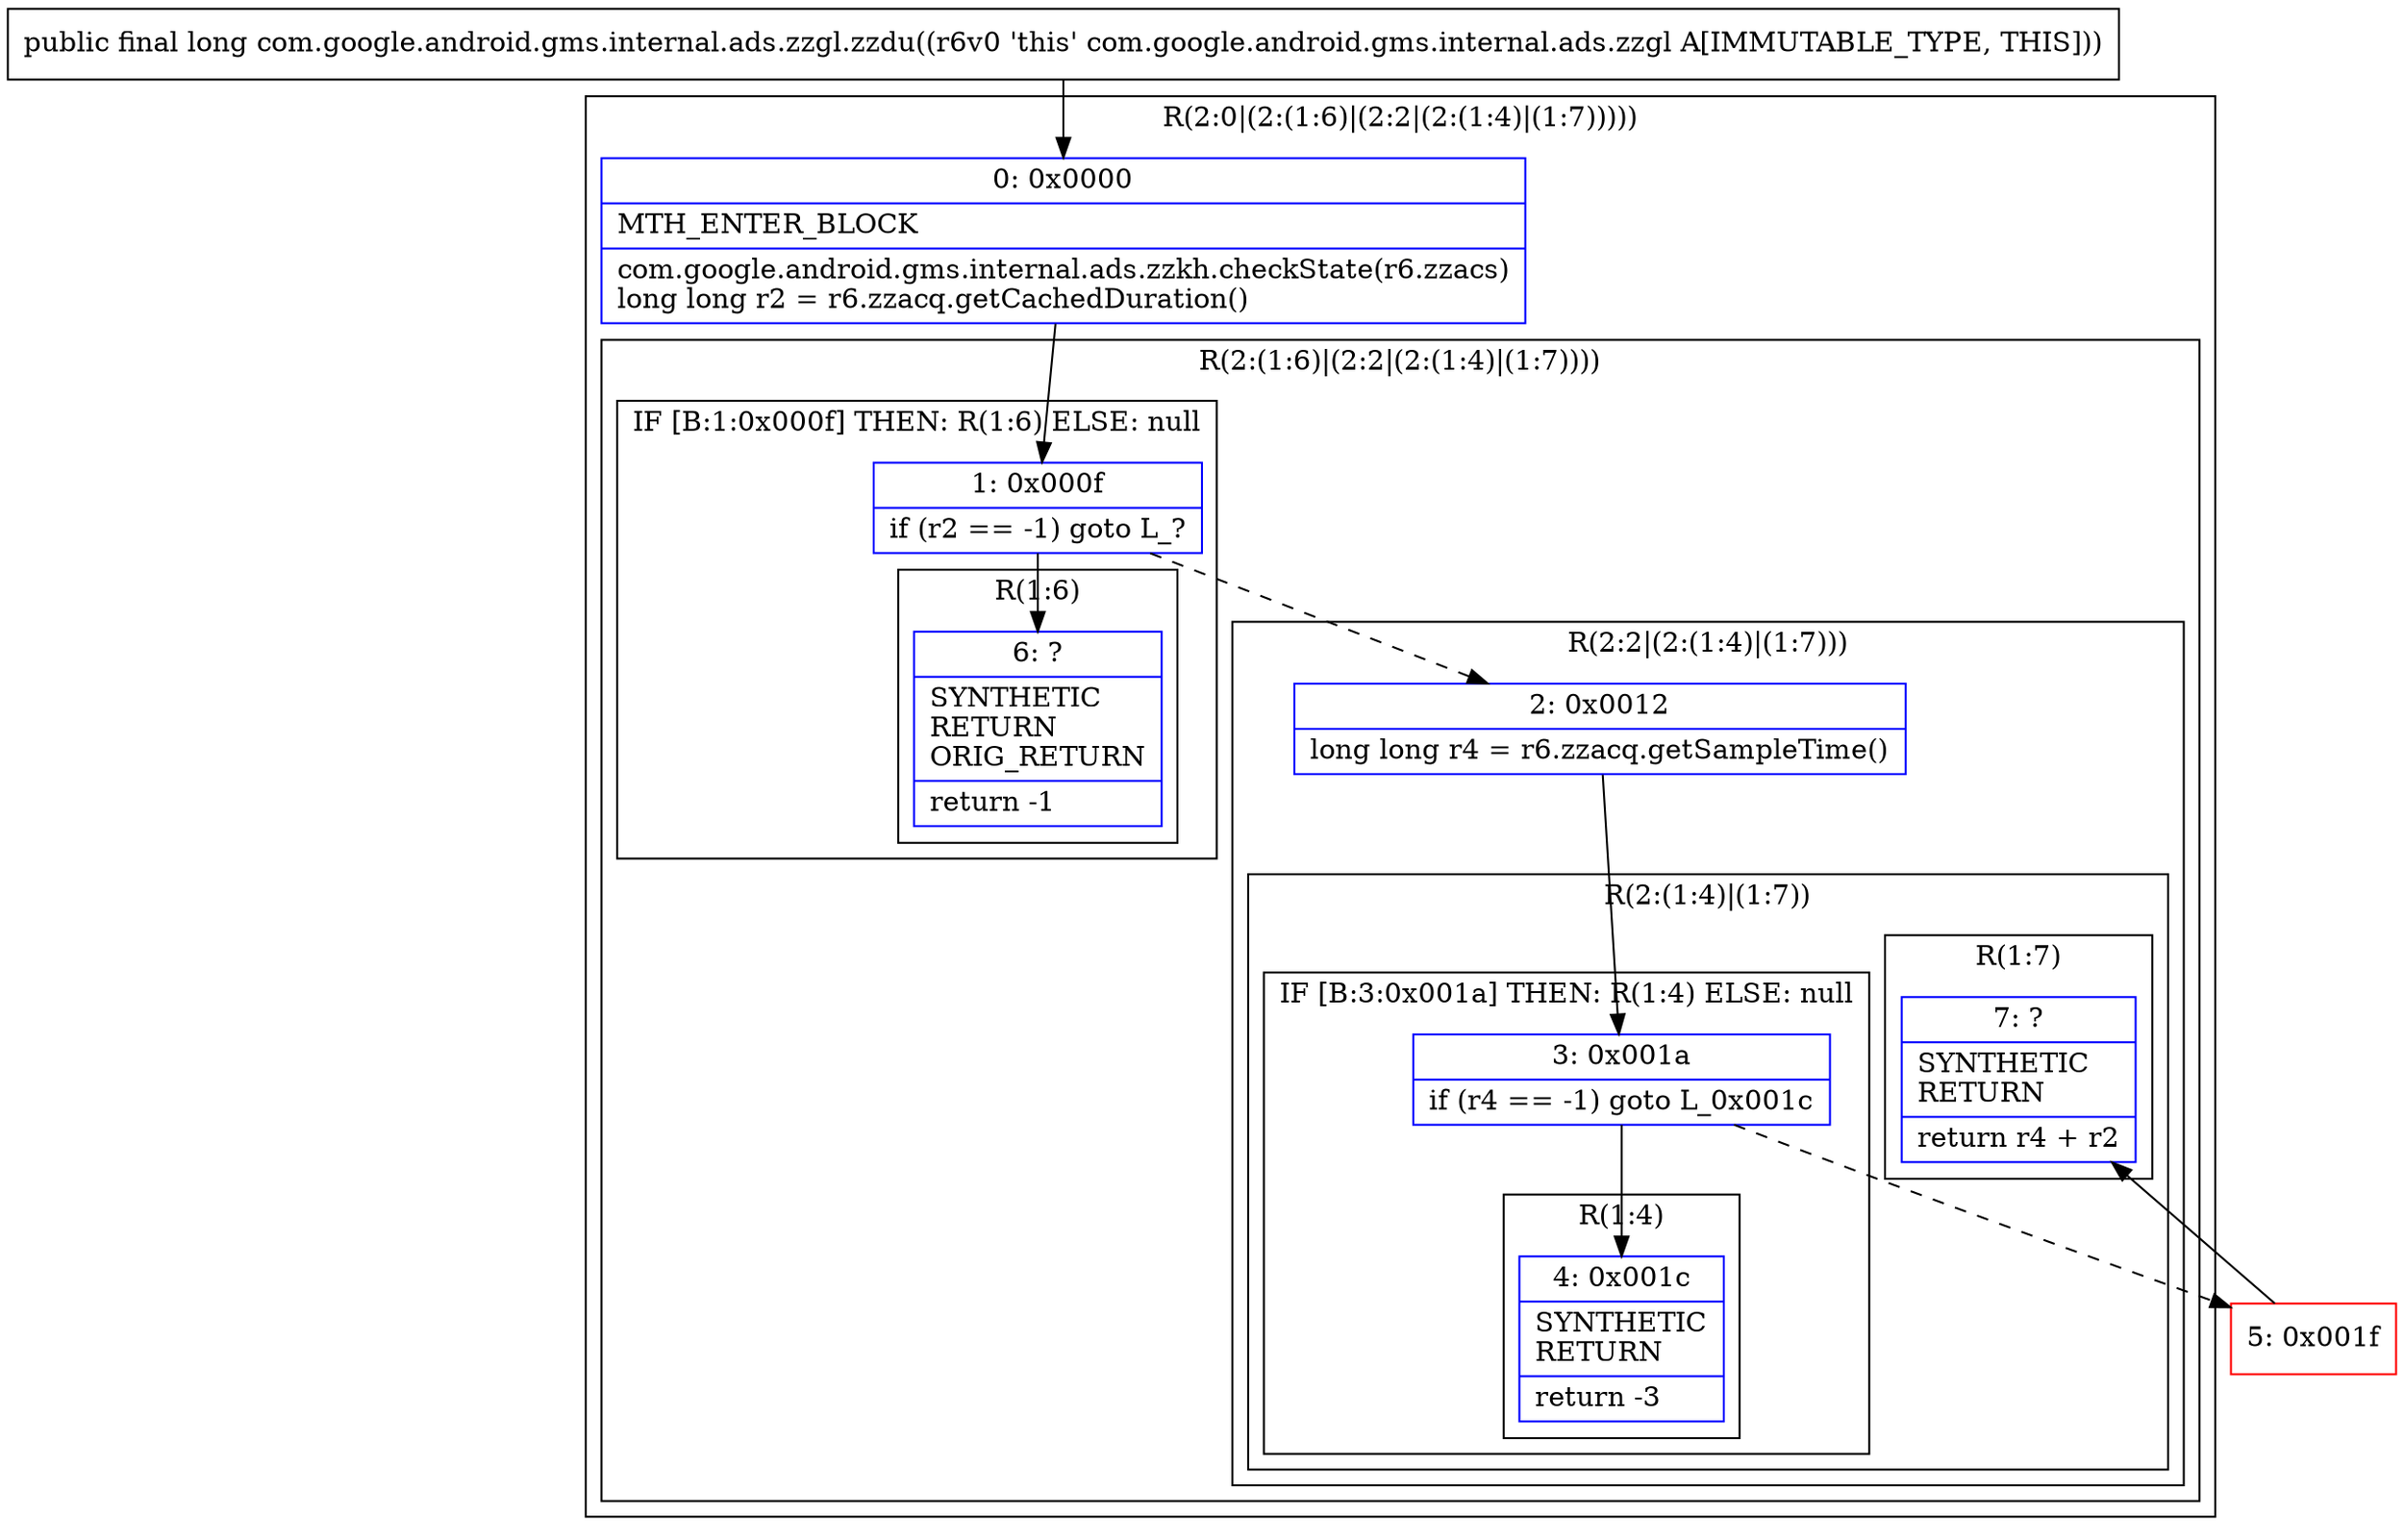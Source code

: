 digraph "CFG forcom.google.android.gms.internal.ads.zzgl.zzdu()J" {
subgraph cluster_Region_1175994094 {
label = "R(2:0|(2:(1:6)|(2:2|(2:(1:4)|(1:7)))))";
node [shape=record,color=blue];
Node_0 [shape=record,label="{0\:\ 0x0000|MTH_ENTER_BLOCK\l|com.google.android.gms.internal.ads.zzkh.checkState(r6.zzacs)\llong long r2 = r6.zzacq.getCachedDuration()\l}"];
subgraph cluster_Region_383655587 {
label = "R(2:(1:6)|(2:2|(2:(1:4)|(1:7))))";
node [shape=record,color=blue];
subgraph cluster_IfRegion_1701209071 {
label = "IF [B:1:0x000f] THEN: R(1:6) ELSE: null";
node [shape=record,color=blue];
Node_1 [shape=record,label="{1\:\ 0x000f|if (r2 == \-1) goto L_?\l}"];
subgraph cluster_Region_1242779808 {
label = "R(1:6)";
node [shape=record,color=blue];
Node_6 [shape=record,label="{6\:\ ?|SYNTHETIC\lRETURN\lORIG_RETURN\l|return \-1\l}"];
}
}
subgraph cluster_Region_601375335 {
label = "R(2:2|(2:(1:4)|(1:7)))";
node [shape=record,color=blue];
Node_2 [shape=record,label="{2\:\ 0x0012|long long r4 = r6.zzacq.getSampleTime()\l}"];
subgraph cluster_Region_926156019 {
label = "R(2:(1:4)|(1:7))";
node [shape=record,color=blue];
subgraph cluster_IfRegion_615573436 {
label = "IF [B:3:0x001a] THEN: R(1:4) ELSE: null";
node [shape=record,color=blue];
Node_3 [shape=record,label="{3\:\ 0x001a|if (r4 == \-1) goto L_0x001c\l}"];
subgraph cluster_Region_1249603219 {
label = "R(1:4)";
node [shape=record,color=blue];
Node_4 [shape=record,label="{4\:\ 0x001c|SYNTHETIC\lRETURN\l|return \-3\l}"];
}
}
subgraph cluster_Region_1921137044 {
label = "R(1:7)";
node [shape=record,color=blue];
Node_7 [shape=record,label="{7\:\ ?|SYNTHETIC\lRETURN\l|return r4 + r2\l}"];
}
}
}
}
}
Node_5 [shape=record,color=red,label="{5\:\ 0x001f}"];
MethodNode[shape=record,label="{public final long com.google.android.gms.internal.ads.zzgl.zzdu((r6v0 'this' com.google.android.gms.internal.ads.zzgl A[IMMUTABLE_TYPE, THIS])) }"];
MethodNode -> Node_0;
Node_0 -> Node_1;
Node_1 -> Node_2[style=dashed];
Node_1 -> Node_6;
Node_2 -> Node_3;
Node_3 -> Node_4;
Node_3 -> Node_5[style=dashed];
Node_5 -> Node_7;
}

